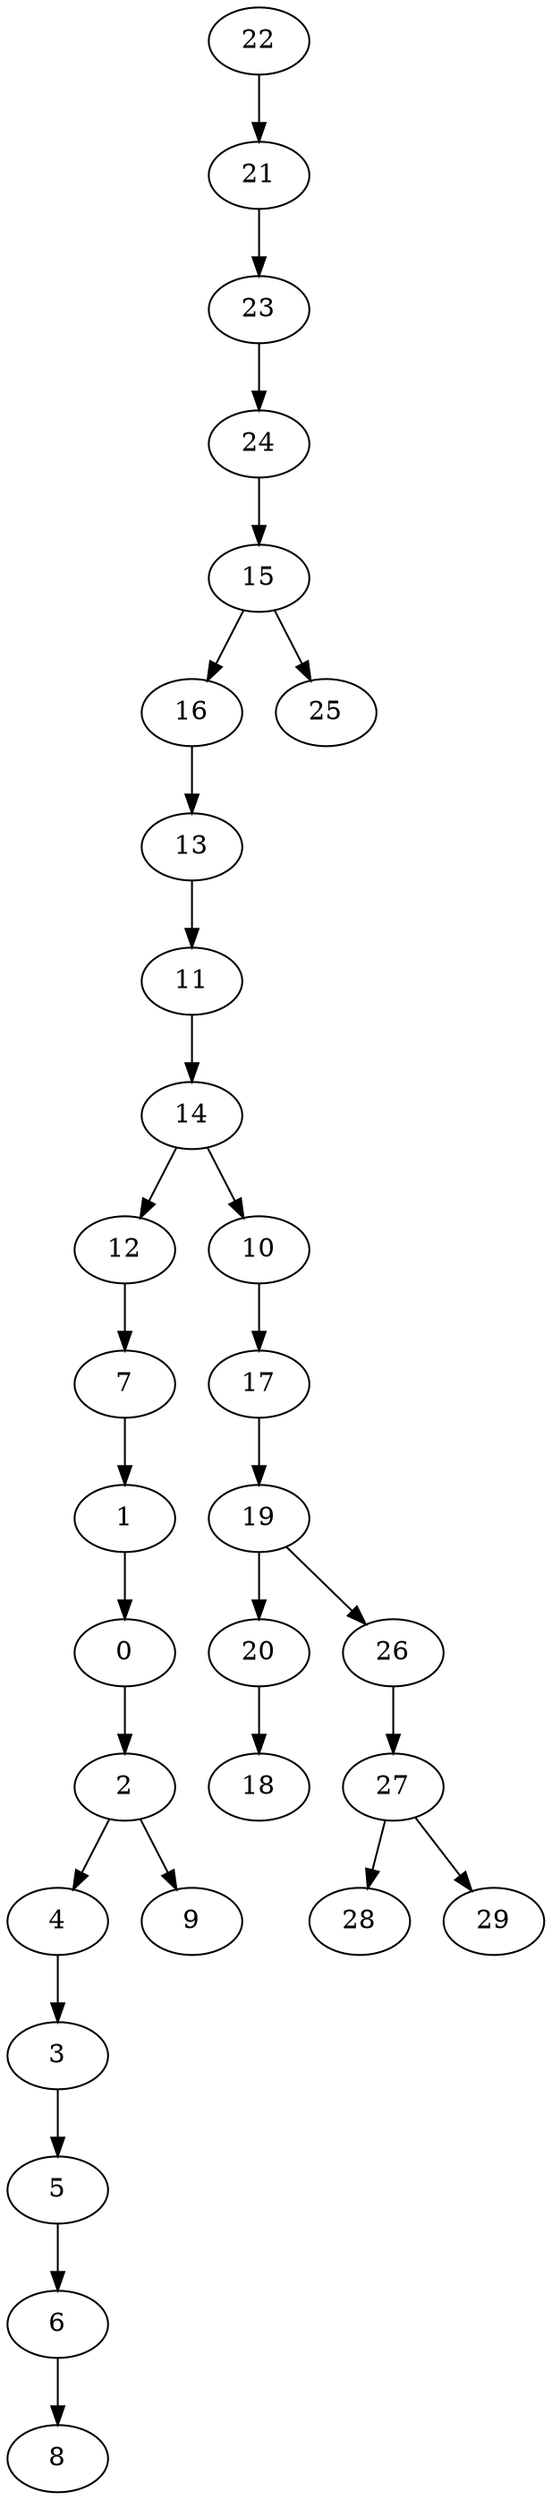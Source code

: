 digraph my_graph {
22 [label=22]
21 [label=21]
23 [label=23]
24 [label=24]
15 [label=15]
16 [label=16]
13 [label=13]
11 [label=11]
14 [label=14]
12 [label=12]
7 [label=7]
1 [label=1]
0 [label=0]
2 [label=2]
4 [label=4]
3 [label=3]
5 [label=5]
6 [label=6]
8 [label=8]
9 [label=9]
10 [label=10]
17 [label=17]
19 [label=19]
20 [label=20]
18 [label=18]
26 [label=26]
27 [label=27]
28 [label=28]
29 [label=29]
25 [label=25]
22->21
21->23
23->24
24->15
15->16
16->13
13->11
11->14
14->12
12->7
7->1
1->0
0->2
2->4
4->3
3->5
5->6
6->8
2->9
14->10
10->17
17->19
19->20
20->18
19->26
26->27
27->28
27->29
15->25
}